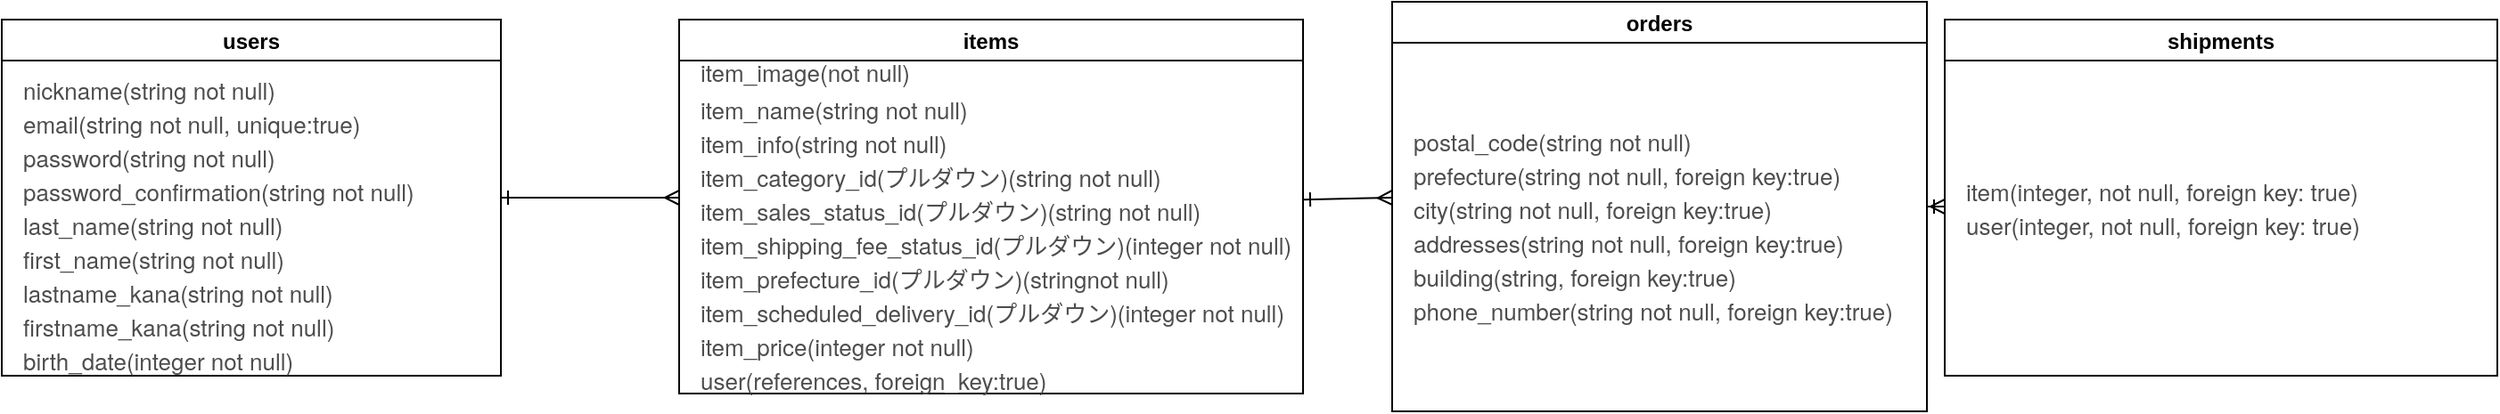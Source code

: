 <mxfile>
    <diagram id="EwRXLFJtx9T2wgiu87Te" name="ページ1">
        <mxGraphModel dx="659" dy="467" grid="1" gridSize="10" guides="1" tooltips="1" connect="1" arrows="1" fold="1" page="1" pageScale="1" pageWidth="1600" pageHeight="900" math="0" shadow="0">
            <root>
                <mxCell id="0"/>
                <mxCell id="1" parent="0"/>
                <mxCell id="12" style="edgeStyle=none;html=1;exitX=1;exitY=0.5;exitDx=0;exitDy=0;fontSize=13;fontColor=#FFFFFF;startArrow=ERone;startFill=0;endArrow=ERmany;endFill=0;" parent="1" source="2" edge="1">
                    <mxGeometry relative="1" as="geometry">
                        <mxPoint x="490" y="280" as="targetPoint"/>
                    </mxGeometry>
                </mxCell>
                <mxCell id="2" value="users" style="swimlane;labelBackgroundColor=default;" parent="1" vertex="1">
                    <mxGeometry x="110" y="180" width="280" height="200" as="geometry"/>
                </mxCell>
                <mxCell id="7" value="&lt;p class=&quot;p1&quot; style=&quot;margin: 0px ; font-stretch: normal ; font-size: 13px ; line-height: normal ; font-family: &amp;quot;helvetica neue&amp;quot;&quot;&gt;&lt;font&gt;nickname(&lt;/font&gt;&lt;span style=&quot;&quot;&gt;string&lt;/span&gt;&lt;font&gt;&amp;nbsp;not null)&lt;/font&gt;&lt;/p&gt;&lt;p class=&quot;p1&quot; style=&quot;margin: 0px ; font-stretch: normal ; font-size: 13px ; line-height: normal ; font-family: &amp;quot;helvetica neue&amp;quot;&quot;&gt;&lt;font&gt;email(&lt;/font&gt;&lt;span style=&quot;&quot;&gt;string&lt;/span&gt;&lt;font&gt;&amp;nbsp;not null, unique:true)&lt;/font&gt;&lt;/p&gt;&lt;p class=&quot;p1&quot; style=&quot;margin: 0px ; font-stretch: normal ; font-size: 13px ; line-height: normal ; font-family: &amp;quot;helvetica neue&amp;quot;&quot;&gt;&lt;font&gt;password(&lt;/font&gt;&lt;span style=&quot;&quot;&gt;string&lt;/span&gt;&lt;font&gt;&amp;nbsp;not null)&lt;/font&gt;&lt;/p&gt;&lt;p class=&quot;p1&quot; style=&quot;margin: 0px ; font-stretch: normal ; font-size: 13px ; line-height: normal ; font-family: &amp;quot;helvetica neue&amp;quot;&quot;&gt;&lt;font&gt;password_confirmation(&lt;/font&gt;&lt;span style=&quot;&quot;&gt;string&lt;/span&gt;&lt;font&gt;&amp;nbsp;not null)&lt;/font&gt;&lt;/p&gt;&lt;p class=&quot;p1&quot; style=&quot;margin: 0px ; font-stretch: normal ; font-size: 13px ; line-height: normal ; font-family: &amp;quot;helvetica neue&amp;quot;&quot;&gt;&lt;font&gt;last_name(&lt;/font&gt;&lt;span style=&quot;&quot;&gt;string&lt;/span&gt;&lt;font&gt;&amp;nbsp;not null)&lt;/font&gt;&lt;/p&gt;&lt;p class=&quot;p1&quot; style=&quot;margin: 0px ; font-stretch: normal ; font-size: 13px ; line-height: normal ; font-family: &amp;quot;helvetica neue&amp;quot;&quot;&gt;&lt;font&gt;first_name(&lt;/font&gt;&lt;span style=&quot;&quot;&gt;string&lt;/span&gt;&lt;font&gt;&amp;nbsp;not null)&lt;/font&gt;&lt;/p&gt;&lt;p class=&quot;p1&quot; style=&quot;margin: 0px ; font-stretch: normal ; font-size: 13px ; line-height: normal ; font-family: &amp;quot;helvetica neue&amp;quot;&quot;&gt;&lt;font&gt;lastname_kana(&lt;/font&gt;&lt;span style=&quot;&quot;&gt;string&lt;/span&gt;&lt;font&gt;&amp;nbsp;not null)&lt;/font&gt;&lt;/p&gt;&lt;p class=&quot;p1&quot; style=&quot;margin: 0px ; font-stretch: normal ; font-size: 13px ; line-height: normal ; font-family: &amp;quot;helvetica neue&amp;quot;&quot;&gt;&lt;font&gt;firstname_kana(&lt;/font&gt;&lt;span style=&quot;&quot;&gt;string&lt;/span&gt;&lt;font&gt;&amp;nbsp;not null)&lt;/font&gt;&lt;/p&gt;&lt;p class=&quot;p1&quot; style=&quot;margin: 0px ; font-stretch: normal ; font-size: 13px ; line-height: normal ; font-family: &amp;quot;helvetica neue&amp;quot;&quot;&gt;&lt;font&gt;birth_date(integer not null)&lt;/font&gt;&lt;/p&gt;" style="text;html=1;align=left;verticalAlign=middle;resizable=0;points=[];autosize=1;strokeColor=none;fillColor=none;fontColor=#4D4D4D;" parent="2" vertex="1">
                    <mxGeometry x="10" y="40" width="240" height="150" as="geometry"/>
                </mxCell>
                <mxCell id="13" style="edgeStyle=none;html=1;fontSize=13;fontColor=#FFFFFF;startArrow=ERone;startFill=0;endArrow=ERmany;endFill=0;" parent="1" source="3" edge="1">
                    <mxGeometry relative="1" as="geometry">
                        <mxPoint x="890" y="280" as="targetPoint"/>
                    </mxGeometry>
                </mxCell>
                <mxCell id="3" value="items" style="swimlane;" parent="1" vertex="1">
                    <mxGeometry x="490" y="180" width="350" height="210" as="geometry"/>
                </mxCell>
                <mxCell id="9" value="&lt;p class=&quot;p1&quot; style=&quot;margin: 0px 0px 2px ; font-stretch: normal ; line-height: normal ; font-family: &amp;#34;helvetica neue&amp;#34; ; font-size: 13px&quot;&gt;&lt;font style=&quot;font-size: 13px&quot;&gt;item_image(not null)&lt;/font&gt;&lt;/p&gt;&lt;p class=&quot;p2&quot; style=&quot;margin: 0px ; font-stretch: normal ; line-height: normal ; font-family: &amp;#34;helvetica neue&amp;#34; ; font-size: 13px&quot;&gt;&lt;font style=&quot;font-size: 13px&quot;&gt;item_name(string not null)&lt;/font&gt;&lt;/p&gt;&lt;p class=&quot;p2&quot; style=&quot;margin: 0px ; font-stretch: normal ; line-height: normal ; font-family: &amp;#34;helvetica neue&amp;#34; ; font-size: 13px&quot;&gt;&lt;font style=&quot;font-size: 13px&quot;&gt;item_info(string&amp;nbsp;not null)&lt;/font&gt;&lt;/p&gt;&lt;p class=&quot;p2&quot; style=&quot;margin: 0px ; font-stretch: normal ; line-height: normal ; font-family: &amp;#34;helvetica neue&amp;#34; ; font-size: 13px&quot;&gt;&lt;font style=&quot;font-size: 13px&quot;&gt;item_category_id(プルダウン)(string&amp;nbsp;not null)&lt;/font&gt;&lt;/p&gt;&lt;p class=&quot;p2&quot; style=&quot;margin: 0px ; font-stretch: normal ; line-height: normal ; font-family: &amp;#34;helvetica neue&amp;#34; ; font-size: 13px&quot;&gt;&lt;font style=&quot;font-size: 13px&quot;&gt;item_sales_status_id(プルダウン)(string not null)&lt;/font&gt;&lt;/p&gt;&lt;p class=&quot;p2&quot; style=&quot;margin: 0px ; font-stretch: normal ; line-height: normal ; font-family: &amp;#34;helvetica neue&amp;#34; ; font-size: 13px&quot;&gt;&lt;font style=&quot;font-size: 13px&quot;&gt;item_shipping_fee_status_id(プルダウン)(integer not null)&lt;/font&gt;&lt;/p&gt;&lt;p class=&quot;p2&quot; style=&quot;margin: 0px ; font-stretch: normal ; line-height: normal ; font-family: &amp;#34;helvetica neue&amp;#34; ; font-size: 13px&quot;&gt;&lt;font style=&quot;font-size: 13px&quot;&gt;item_prefecture_id(プルダウン)(stringnot null)&lt;/font&gt;&lt;/p&gt;&lt;p class=&quot;p2&quot; style=&quot;margin: 0px ; font-stretch: normal ; line-height: normal ; font-family: &amp;#34;helvetica neue&amp;#34; ; font-size: 13px&quot;&gt;&lt;font style=&quot;font-size: 13px&quot;&gt;item_scheduled_delivery_id(プルダウン)(integer not null)&lt;/font&gt;&lt;/p&gt;&lt;p class=&quot;p2&quot; style=&quot;margin: 0px ; font-stretch: normal ; line-height: normal ; font-family: &amp;#34;helvetica neue&amp;#34; ; font-size: 13px&quot;&gt;&lt;font style=&quot;font-size: 13px&quot;&gt;item_price(integer not null)&lt;/font&gt;&lt;/p&gt;&lt;p class=&quot;p2&quot; style=&quot;margin: 0px ; font-stretch: normal ; line-height: normal ; font-family: &amp;#34;helvetica neue&amp;#34; ; font-size: 13px&quot;&gt;&lt;font style=&quot;font-size: 13px&quot;&gt;user(references, foreign_key:true)&lt;/font&gt;&lt;/p&gt;" style="text;html=1;align=left;verticalAlign=middle;resizable=0;points=[];autosize=1;strokeColor=none;fillColor=none;fontColor=#4D4D4D;" parent="3" vertex="1">
                    <mxGeometry x="10" y="20" width="340" height="190" as="geometry"/>
                </mxCell>
                <mxCell id="15" value="" style="edgeStyle=none;html=1;fontSize=13;fontColor=#FFFFFF;startArrow=ERone;startFill=0;endArrow=ERmany;endFill=0;" parent="1" source="4" edge="1">
                    <mxGeometry relative="1" as="geometry">
                        <mxPoint x="1200" y="285" as="targetPoint"/>
                    </mxGeometry>
                </mxCell>
                <mxCell id="4" value="orders" style="swimlane;" parent="1" vertex="1">
                    <mxGeometry x="890" y="170" width="300" height="230" as="geometry"/>
                </mxCell>
                <mxCell id="10" value="&lt;p class=&quot;p1&quot; style=&quot;margin: 0px ; font-stretch: normal ; line-height: normal ; font-family: &amp;#34;helvetica neue&amp;#34;&quot;&gt;&lt;span&gt;postal_code(string not null)&lt;/span&gt;&lt;br&gt;&lt;/p&gt;&lt;p class=&quot;p1&quot; style=&quot;margin: 0px ; font-stretch: normal ; line-height: normal ; font-family: &amp;#34;helvetica neue&amp;#34;&quot;&gt;prefecture(string&amp;nbsp;not null, foreign key:true&lt;span&gt;)&lt;/span&gt;&lt;/p&gt;&lt;p class=&quot;p1&quot; style=&quot;margin: 0px ; font-stretch: normal ; line-height: normal ; font-family: &amp;#34;helvetica neue&amp;#34;&quot;&gt;city(string&amp;nbsp;not null, foreign key:true)&lt;/p&gt;&lt;p class=&quot;p1&quot; style=&quot;margin: 0px ; font-stretch: normal ; line-height: normal ; font-family: &amp;#34;helvetica neue&amp;#34;&quot;&gt;addresses(string not null, foreign key:true)&lt;/p&gt;&lt;p class=&quot;p1&quot; style=&quot;margin: 0px ; font-stretch: normal ; line-height: normal ; font-family: &amp;#34;helvetica neue&amp;#34;&quot;&gt;building(string, foreign key:true)&lt;/p&gt;&lt;p class=&quot;p1&quot; style=&quot;margin: 0px ; font-stretch: normal ; line-height: normal ; font-family: &amp;#34;helvetica neue&amp;#34;&quot;&gt;phone_number(string&amp;nbsp;not null, foreign key:true)&lt;/p&gt;" style="text;html=1;align=left;verticalAlign=middle;resizable=0;points=[];autosize=1;strokeColor=none;fillColor=none;fontSize=13;fontColor=#4D4D4D;" parent="4" vertex="1">
                    <mxGeometry x="10" y="75" width="290" height="100" as="geometry"/>
                </mxCell>
                <mxCell id="5" value="shipments" style="swimlane;" parent="1" vertex="1">
                    <mxGeometry x="1200" y="180" width="310" height="200" as="geometry"/>
                </mxCell>
                <mxCell id="11" value="&lt;p class=&quot;p1&quot; style=&quot;margin: 0px ; font-stretch: normal ; line-height: normal ; font-family: &amp;#34;helvetica neue&amp;#34;&quot;&gt;item(integer, not null, foreign key: true)&lt;/p&gt;&lt;p class=&quot;p1&quot; style=&quot;margin: 0px ; font-stretch: normal ; line-height: normal ; font-family: &amp;#34;helvetica neue&amp;#34;&quot;&gt;user(integer, not null, foreign key: true)&lt;br&gt;&lt;/p&gt;" style="text;html=1;align=left;verticalAlign=middle;resizable=0;points=[];autosize=1;strokeColor=none;fillColor=none;fontSize=13;fontColor=#4D4D4D;" parent="5" vertex="1">
                    <mxGeometry x="10" y="85" width="240" height="40" as="geometry"/>
                </mxCell>
            </root>
        </mxGraphModel>
    </diagram>
</mxfile>